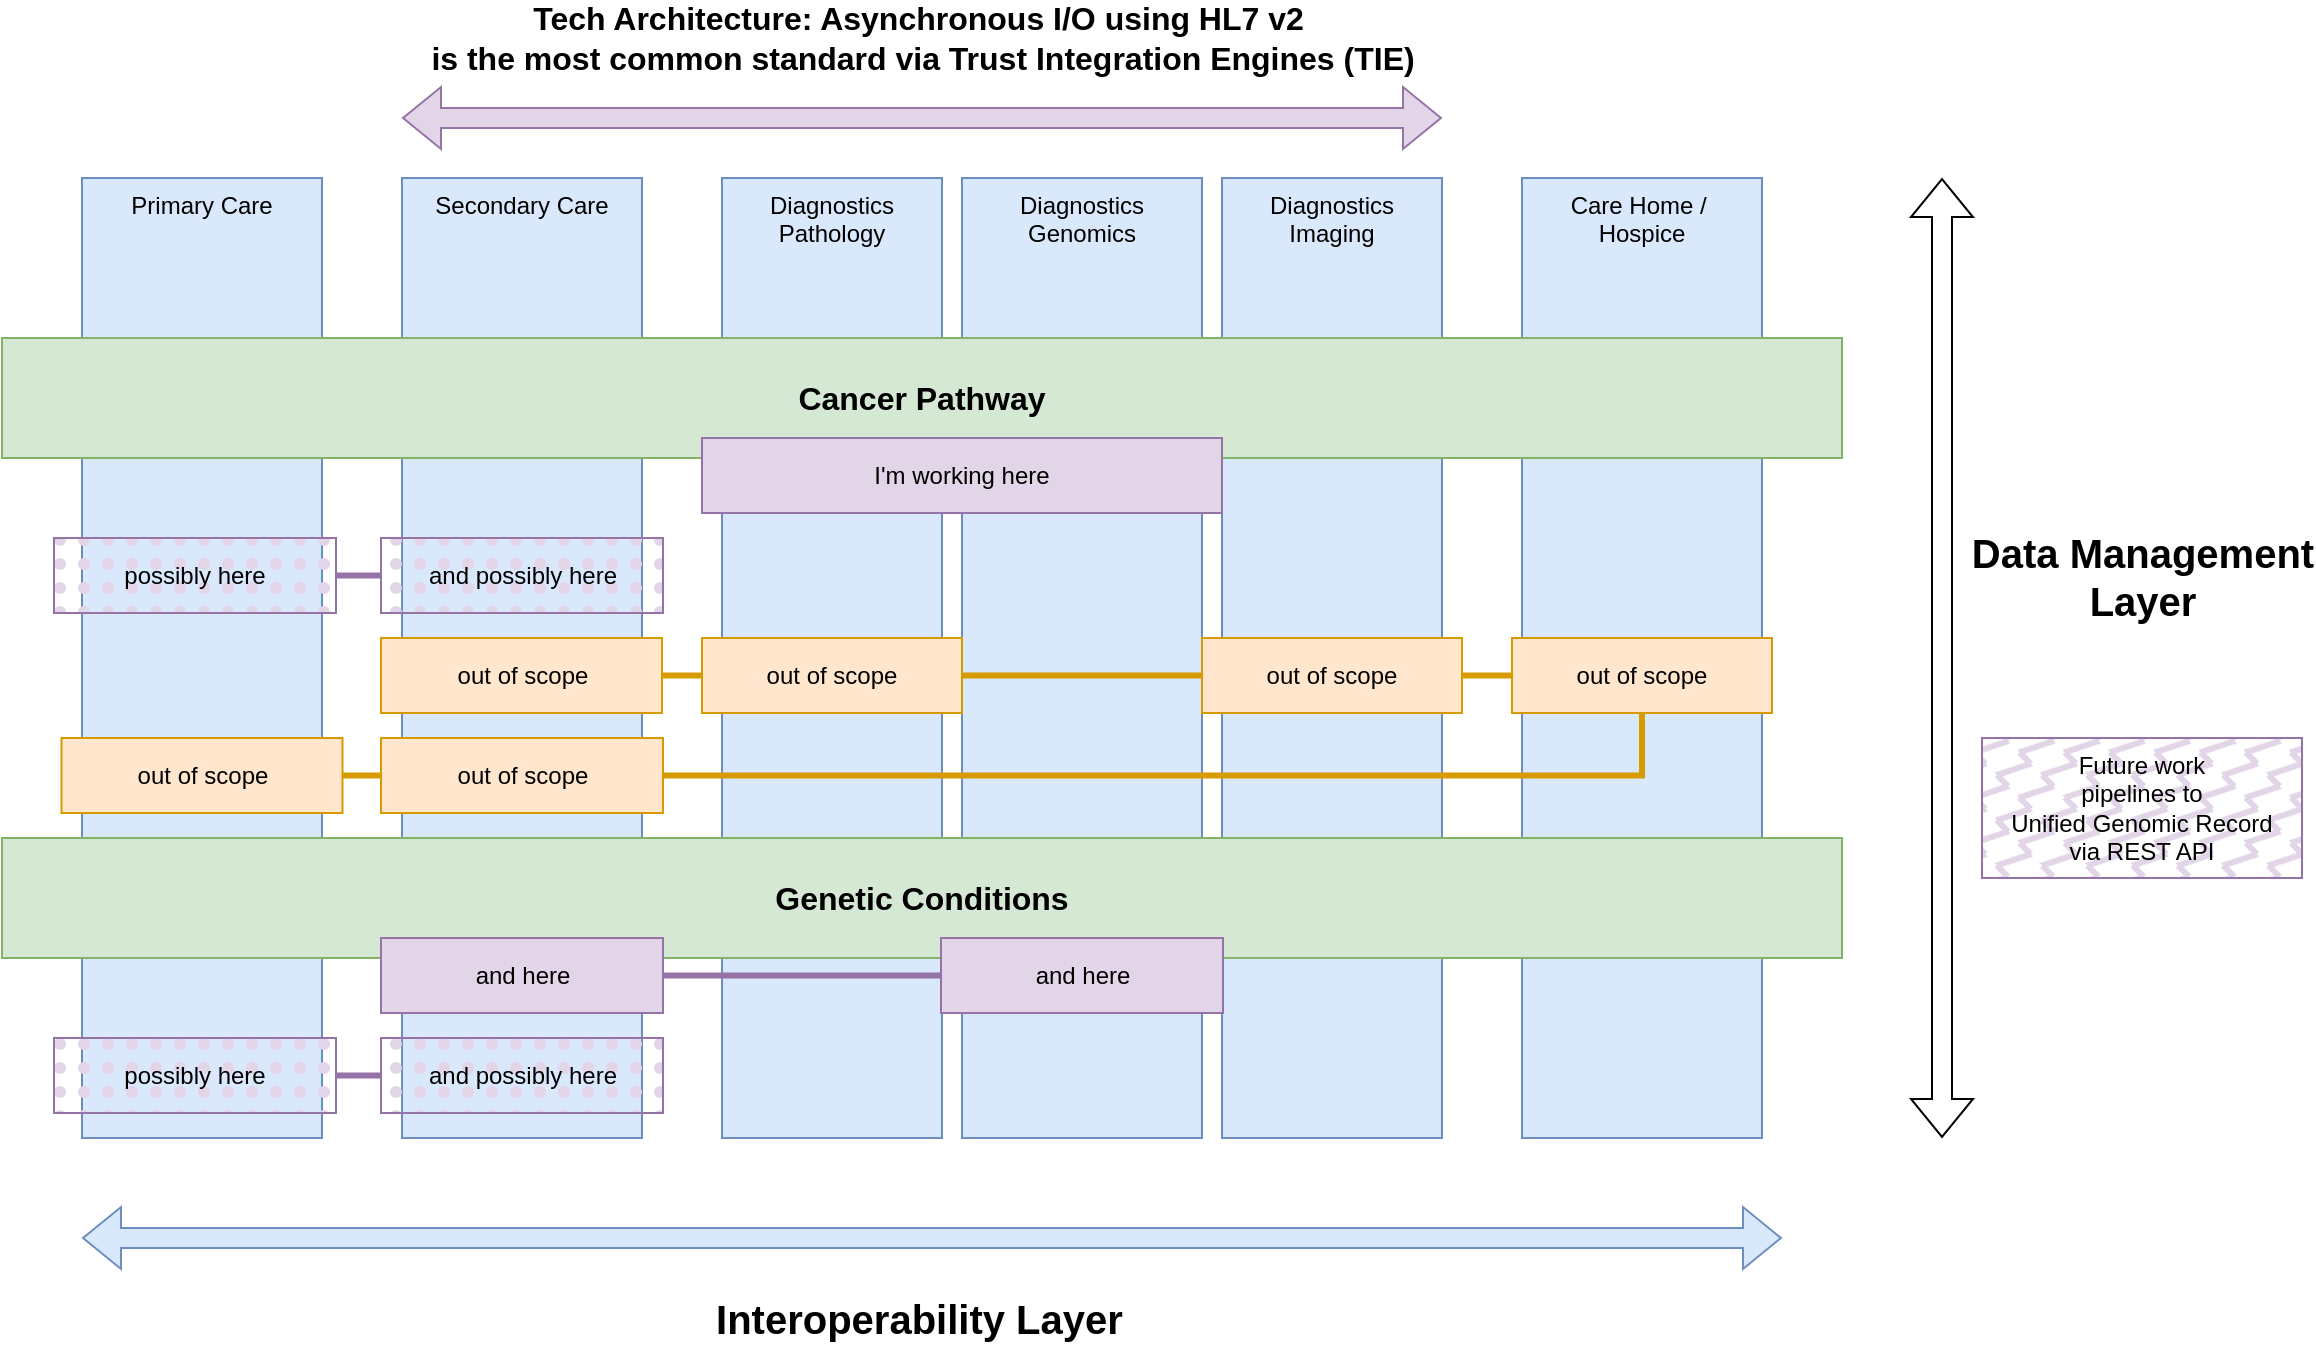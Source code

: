<mxfile version="27.0.6">
  <diagram name="Page-1" id="kD0OR9ni4DClqbJ35Cz8">
    <mxGraphModel grid="1" page="1" gridSize="10" guides="1" tooltips="1" connect="1" arrows="1" fold="1" pageScale="1" pageWidth="827" pageHeight="1169" math="0" shadow="0">
      <root>
        <mxCell id="0" />
        <mxCell id="1" parent="0" />
        <mxCell id="yXpFX-Qe3yZJcAZ_xvEc-1" value="Primary Care" style="rounded=0;whiteSpace=wrap;html=1;verticalAlign=top;fillColor=#dae8fc;strokeColor=#6c8ebf;" vertex="1" parent="1">
          <mxGeometry x="120" y="40" width="120" height="480" as="geometry" />
        </mxCell>
        <mxCell id="yXpFX-Qe3yZJcAZ_xvEc-2" value="Secondary Care" style="rounded=0;whiteSpace=wrap;html=1;verticalAlign=top;fillColor=#dae8fc;strokeColor=#6c8ebf;" vertex="1" parent="1">
          <mxGeometry x="280" y="40" width="120" height="480" as="geometry" />
        </mxCell>
        <mxCell id="yXpFX-Qe3yZJcAZ_xvEc-3" value="Diagnostics&lt;br&gt;Pathology" style="rounded=0;whiteSpace=wrap;html=1;verticalAlign=top;fillColor=#dae8fc;strokeColor=#6c8ebf;" vertex="1" parent="1">
          <mxGeometry x="440" y="40" width="110" height="480" as="geometry" />
        </mxCell>
        <mxCell id="yXpFX-Qe3yZJcAZ_xvEc-4" value="Diagnostics&lt;br&gt;Genomics" style="rounded=0;whiteSpace=wrap;html=1;verticalAlign=top;fillColor=#dae8fc;strokeColor=#6c8ebf;" vertex="1" parent="1">
          <mxGeometry x="560" y="40" width="120" height="480" as="geometry" />
        </mxCell>
        <mxCell id="yXpFX-Qe3yZJcAZ_xvEc-5" value="Diagnostics&lt;br&gt;Imaging" style="rounded=0;whiteSpace=wrap;html=1;verticalAlign=top;fillColor=#dae8fc;strokeColor=#6c8ebf;" vertex="1" parent="1">
          <mxGeometry x="690" y="40" width="110" height="480" as="geometry" />
        </mxCell>
        <mxCell id="yXpFX-Qe3yZJcAZ_xvEc-6" value="Care Home /&amp;nbsp;&lt;div&gt;Hospice&lt;/div&gt;" style="rounded=0;whiteSpace=wrap;html=1;verticalAlign=top;fillColor=#dae8fc;strokeColor=#6c8ebf;" vertex="1" parent="1">
          <mxGeometry x="840" y="40" width="120" height="480" as="geometry" />
        </mxCell>
        <mxCell id="yXpFX-Qe3yZJcAZ_xvEc-7" value="&lt;font style=&quot;font-size: 16px;&quot;&gt;&lt;b&gt;Cancer Pathway&lt;/b&gt;&lt;/font&gt;" style="rounded=0;whiteSpace=wrap;html=1;fillColor=#d5e8d4;strokeColor=#82b366;" vertex="1" parent="1">
          <mxGeometry x="80" y="120" width="920" height="60" as="geometry" />
        </mxCell>
        <mxCell id="yXpFX-Qe3yZJcAZ_xvEc-8" value="&lt;font style=&quot;font-size: 16px;&quot;&gt;&lt;b&gt;Genetic Conditions&lt;/b&gt;&lt;/font&gt;" style="rounded=0;whiteSpace=wrap;html=1;fillColor=#d5e8d4;strokeColor=#82b366;" vertex="1" parent="1">
          <mxGeometry x="80" y="370" width="920" height="60" as="geometry" />
        </mxCell>
        <mxCell id="yXpFX-Qe3yZJcAZ_xvEc-9" value="I&#39;m working here" style="rounded=0;whiteSpace=wrap;html=1;fillColor=#e1d5e7;strokeColor=#9673a6;" vertex="1" parent="1">
          <mxGeometry x="430" y="170" width="260" height="37.5" as="geometry" />
        </mxCell>
        <mxCell id="yXpFX-Qe3yZJcAZ_xvEc-12" style="edgeStyle=orthogonalEdgeStyle;rounded=0;orthogonalLoop=1;jettySize=auto;html=1;fillColor=#e1d5e7;strokeColor=#9673a6;endArrow=none;startFill=0;strokeWidth=3;" edge="1" parent="1" source="yXpFX-Qe3yZJcAZ_xvEc-10" target="yXpFX-Qe3yZJcAZ_xvEc-11">
          <mxGeometry relative="1" as="geometry" />
        </mxCell>
        <mxCell id="yXpFX-Qe3yZJcAZ_xvEc-10" value="and here" style="rounded=0;whiteSpace=wrap;html=1;fillColor=#e1d5e7;strokeColor=#9673a6;" vertex="1" parent="1">
          <mxGeometry x="269.5" y="420" width="141" height="37.5" as="geometry" />
        </mxCell>
        <mxCell id="yXpFX-Qe3yZJcAZ_xvEc-11" value="and here" style="rounded=0;whiteSpace=wrap;html=1;fillColor=#e1d5e7;strokeColor=#9673a6;" vertex="1" parent="1">
          <mxGeometry x="549.5" y="420" width="141" height="37.5" as="geometry" />
        </mxCell>
        <mxCell id="yXpFX-Qe3yZJcAZ_xvEc-15" style="edgeStyle=orthogonalEdgeStyle;rounded=0;orthogonalLoop=1;jettySize=auto;html=1;fillColor=#e1d5e7;strokeColor=#9673a6;strokeWidth=3;endArrow=none;startFill=0;" edge="1" parent="1" source="yXpFX-Qe3yZJcAZ_xvEc-13" target="yXpFX-Qe3yZJcAZ_xvEc-14">
          <mxGeometry relative="1" as="geometry" />
        </mxCell>
        <mxCell id="yXpFX-Qe3yZJcAZ_xvEc-13" value="possibly here" style="rounded=0;whiteSpace=wrap;html=1;fillColor=#e1d5e7;strokeColor=#9673a6;fillStyle=dots;" vertex="1" parent="1">
          <mxGeometry x="106" y="470" width="141" height="37.5" as="geometry" />
        </mxCell>
        <mxCell id="yXpFX-Qe3yZJcAZ_xvEc-14" value="and possibly here" style="rounded=0;whiteSpace=wrap;html=1;fillColor=#e1d5e7;strokeColor=#9673a6;fillStyle=dots;" vertex="1" parent="1">
          <mxGeometry x="269.5" y="470" width="141" height="37.5" as="geometry" />
        </mxCell>
        <mxCell id="yXpFX-Qe3yZJcAZ_xvEc-18" style="edgeStyle=orthogonalEdgeStyle;rounded=0;orthogonalLoop=1;jettySize=auto;html=1;endArrow=none;startFill=0;fillColor=#e1d5e7;strokeColor=#9673a6;strokeWidth=3;" edge="1" parent="1" source="yXpFX-Qe3yZJcAZ_xvEc-16" target="yXpFX-Qe3yZJcAZ_xvEc-17">
          <mxGeometry relative="1" as="geometry" />
        </mxCell>
        <mxCell id="yXpFX-Qe3yZJcAZ_xvEc-16" value="possibly here" style="rounded=0;whiteSpace=wrap;html=1;fillColor=#e1d5e7;strokeColor=#9673a6;fillStyle=dots;" vertex="1" parent="1">
          <mxGeometry x="106" y="220" width="141" height="37.5" as="geometry" />
        </mxCell>
        <mxCell id="yXpFX-Qe3yZJcAZ_xvEc-17" value="and possibly here" style="rounded=0;whiteSpace=wrap;html=1;fillColor=#e1d5e7;strokeColor=#9673a6;fillStyle=dots;" vertex="1" parent="1">
          <mxGeometry x="269.5" y="220" width="141" height="37.5" as="geometry" />
        </mxCell>
        <mxCell id="yXpFX-Qe3yZJcAZ_xvEc-20" value="" style="shape=flexArrow;endArrow=classic;html=1;rounded=0;startArrow=block;fillColor=#dae8fc;strokeColor=#6c8ebf;" edge="1" parent="1">
          <mxGeometry width="50" height="50" relative="1" as="geometry">
            <mxPoint x="120" y="570" as="sourcePoint" />
            <mxPoint x="970" y="570" as="targetPoint" />
          </mxGeometry>
        </mxCell>
        <mxCell id="yXpFX-Qe3yZJcAZ_xvEc-21" value="&lt;b&gt;&lt;font style=&quot;font-size: 20px;&quot;&gt;Interoperability Layer&amp;nbsp;&lt;/font&gt;&lt;/b&gt;" style="edgeLabel;html=1;align=center;verticalAlign=middle;resizable=0;points=[];" connectable="0" vertex="1" parent="yXpFX-Qe3yZJcAZ_xvEc-20">
          <mxGeometry x="-0.167" relative="1" as="geometry">
            <mxPoint x="67" y="40" as="offset" />
          </mxGeometry>
        </mxCell>
        <mxCell id="yXpFX-Qe3yZJcAZ_xvEc-22" value="" style="shape=flexArrow;endArrow=classic;html=1;rounded=0;startArrow=block;" edge="1" parent="1">
          <mxGeometry width="50" height="50" relative="1" as="geometry">
            <mxPoint x="1050" y="520" as="sourcePoint" />
            <mxPoint x="1050" y="40" as="targetPoint" />
          </mxGeometry>
        </mxCell>
        <mxCell id="yXpFX-Qe3yZJcAZ_xvEc-23" value="&lt;span style=&quot;font-size: 20px;&quot;&gt;Data Management&lt;/span&gt;&lt;div&gt;&lt;span style=&quot;font-size: 20px;&quot;&gt;Layer&lt;/span&gt;&lt;/div&gt;" style="edgeLabel;html=1;align=center;verticalAlign=middle;resizable=0;points=[];fontStyle=1" connectable="0" vertex="1" parent="yXpFX-Qe3yZJcAZ_xvEc-22">
          <mxGeometry x="0.105" y="-1" relative="1" as="geometry">
            <mxPoint x="99" y="-16" as="offset" />
          </mxGeometry>
        </mxCell>
        <mxCell id="yXpFX-Qe3yZJcAZ_xvEc-26" style="edgeStyle=orthogonalEdgeStyle;rounded=0;orthogonalLoop=1;jettySize=auto;html=1;entryX=0;entryY=0.5;entryDx=0;entryDy=0;strokeWidth=3;fillColor=#ffe6cc;strokeColor=#d79b00;endArrow=none;startFill=0;" edge="1" parent="1" source="yXpFX-Qe3yZJcAZ_xvEc-24" target="yXpFX-Qe3yZJcAZ_xvEc-25">
          <mxGeometry relative="1" as="geometry" />
        </mxCell>
        <mxCell id="yXpFX-Qe3yZJcAZ_xvEc-24" value="out of scope" style="rounded=0;whiteSpace=wrap;html=1;fillColor=#ffe6cc;strokeColor=#d79b00;fillStyle=auto;" vertex="1" parent="1">
          <mxGeometry x="269.5" y="270" width="140.5" height="37.5" as="geometry" />
        </mxCell>
        <mxCell id="yXpFX-Qe3yZJcAZ_xvEc-34" style="edgeStyle=orthogonalEdgeStyle;rounded=0;orthogonalLoop=1;jettySize=auto;html=1;entryX=0;entryY=0.5;entryDx=0;entryDy=0;strokeWidth=3;fillColor=#ffe6cc;strokeColor=#d79b00;endArrow=none;startFill=0;" edge="1" parent="1" source="yXpFX-Qe3yZJcAZ_xvEc-25" target="yXpFX-Qe3yZJcAZ_xvEc-33">
          <mxGeometry relative="1" as="geometry" />
        </mxCell>
        <mxCell id="yXpFX-Qe3yZJcAZ_xvEc-25" value="out of scope" style="rounded=0;whiteSpace=wrap;html=1;fillColor=#ffe6cc;strokeColor=#d79b00;fillStyle=auto;" vertex="1" parent="1">
          <mxGeometry x="430" y="270" width="130" height="37.5" as="geometry" />
        </mxCell>
        <mxCell id="yXpFX-Qe3yZJcAZ_xvEc-27" value="Future work&lt;br&gt;pipelines to&lt;br&gt;Unified Genomic Record&lt;br&gt;via REST API" style="rounded=0;whiteSpace=wrap;html=1;fillColor=#e1d5e7;strokeColor=#9673a6;fillStyle=zigzag-line;" vertex="1" parent="1">
          <mxGeometry x="1070" y="320" width="160" height="70" as="geometry" />
        </mxCell>
        <mxCell id="yXpFX-Qe3yZJcAZ_xvEc-28" value="" style="shape=flexArrow;endArrow=classic;html=1;rounded=0;startArrow=block;fillColor=#e1d5e7;strokeColor=#9673a6;" edge="1" parent="1">
          <mxGeometry width="50" height="50" relative="1" as="geometry">
            <mxPoint x="280" y="10" as="sourcePoint" />
            <mxPoint x="800" y="10" as="targetPoint" />
          </mxGeometry>
        </mxCell>
        <mxCell id="yXpFX-Qe3yZJcAZ_xvEc-29" value="&lt;b&gt;&lt;font style=&quot;font-size: 16px;&quot;&gt;Tech Architecture: Asynchronous I/O using HL7 v2&amp;nbsp;&lt;/font&gt;&lt;/b&gt;&lt;div&gt;&lt;b&gt;&lt;font style=&quot;font-size: 16px;&quot;&gt;is the most common standard via Trust Integration Engines (TIE)&lt;/font&gt;&lt;/b&gt;&lt;/div&gt;" style="edgeLabel;html=1;align=center;verticalAlign=middle;resizable=0;points=[];" connectable="0" vertex="1" parent="yXpFX-Qe3yZJcAZ_xvEc-28">
          <mxGeometry x="0.165" y="1" relative="1" as="geometry">
            <mxPoint x="-43" y="-39" as="offset" />
          </mxGeometry>
        </mxCell>
        <mxCell id="yXpFX-Qe3yZJcAZ_xvEc-32" style="edgeStyle=orthogonalEdgeStyle;rounded=0;orthogonalLoop=1;jettySize=auto;html=1;entryX=0;entryY=0.5;entryDx=0;entryDy=0;strokeWidth=3;endArrow=none;startFill=0;fillColor=#ffe6cc;strokeColor=#d79b00;" edge="1" parent="1" source="yXpFX-Qe3yZJcAZ_xvEc-30" target="yXpFX-Qe3yZJcAZ_xvEc-31">
          <mxGeometry relative="1" as="geometry" />
        </mxCell>
        <mxCell id="yXpFX-Qe3yZJcAZ_xvEc-30" value="out of scope" style="rounded=0;whiteSpace=wrap;html=1;fillColor=#ffe6cc;strokeColor=#d79b00;fillStyle=auto;" vertex="1" parent="1">
          <mxGeometry x="109.75" y="320" width="140.5" height="37.5" as="geometry" />
        </mxCell>
        <mxCell id="yXpFX-Qe3yZJcAZ_xvEc-37" style="edgeStyle=orthogonalEdgeStyle;rounded=0;orthogonalLoop=1;jettySize=auto;html=1;entryX=0.5;entryY=1;entryDx=0;entryDy=0;fillColor=#ffe6cc;strokeColor=#d79b00;strokeWidth=3;endArrow=none;startFill=0;" edge="1" parent="1" source="yXpFX-Qe3yZJcAZ_xvEc-31" target="yXpFX-Qe3yZJcAZ_xvEc-35">
          <mxGeometry relative="1" as="geometry" />
        </mxCell>
        <mxCell id="yXpFX-Qe3yZJcAZ_xvEc-31" value="out of scope" style="rounded=0;whiteSpace=wrap;html=1;fillColor=#ffe6cc;strokeColor=#d79b00;fillStyle=auto;" vertex="1" parent="1">
          <mxGeometry x="269.5" y="320" width="141" height="37.5" as="geometry" />
        </mxCell>
        <mxCell id="yXpFX-Qe3yZJcAZ_xvEc-36" style="edgeStyle=orthogonalEdgeStyle;rounded=0;orthogonalLoop=1;jettySize=auto;html=1;entryX=0;entryY=0.5;entryDx=0;entryDy=0;endArrow=none;startFill=0;strokeWidth=3;fillColor=#ffe6cc;strokeColor=#d79b00;" edge="1" parent="1" source="yXpFX-Qe3yZJcAZ_xvEc-33" target="yXpFX-Qe3yZJcAZ_xvEc-35">
          <mxGeometry relative="1" as="geometry" />
        </mxCell>
        <mxCell id="yXpFX-Qe3yZJcAZ_xvEc-33" value="out of scope" style="rounded=0;whiteSpace=wrap;html=1;fillColor=#ffe6cc;strokeColor=#d79b00;fillStyle=auto;" vertex="1" parent="1">
          <mxGeometry x="680" y="270" width="130" height="37.5" as="geometry" />
        </mxCell>
        <mxCell id="yXpFX-Qe3yZJcAZ_xvEc-35" value="out of scope" style="rounded=0;whiteSpace=wrap;html=1;fillColor=#ffe6cc;strokeColor=#d79b00;fillStyle=auto;" vertex="1" parent="1">
          <mxGeometry x="835" y="270" width="130" height="37.5" as="geometry" />
        </mxCell>
      </root>
    </mxGraphModel>
  </diagram>
</mxfile>
